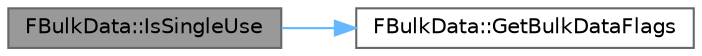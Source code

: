 digraph "FBulkData::IsSingleUse"
{
 // INTERACTIVE_SVG=YES
 // LATEX_PDF_SIZE
  bgcolor="transparent";
  edge [fontname=Helvetica,fontsize=10,labelfontname=Helvetica,labelfontsize=10];
  node [fontname=Helvetica,fontsize=10,shape=box,height=0.2,width=0.4];
  rankdir="LR";
  Node1 [id="Node000001",label="FBulkData::IsSingleUse",height=0.2,width=0.4,color="gray40", fillcolor="grey60", style="filled", fontcolor="black",tooltip="Returns whether to deallocate the bulk data after lock."];
  Node1 -> Node2 [id="edge1_Node000001_Node000002",color="steelblue1",style="solid",tooltip=" "];
  Node2 [id="Node000002",label="FBulkData::GetBulkDataFlags",height=0.2,width=0.4,color="grey40", fillcolor="white", style="filled",URL="$d4/d9b/classFBulkData.html#a90a6a3284887218895e48c4fb5b30271",tooltip="Gets the current bulk data flags."];
}
